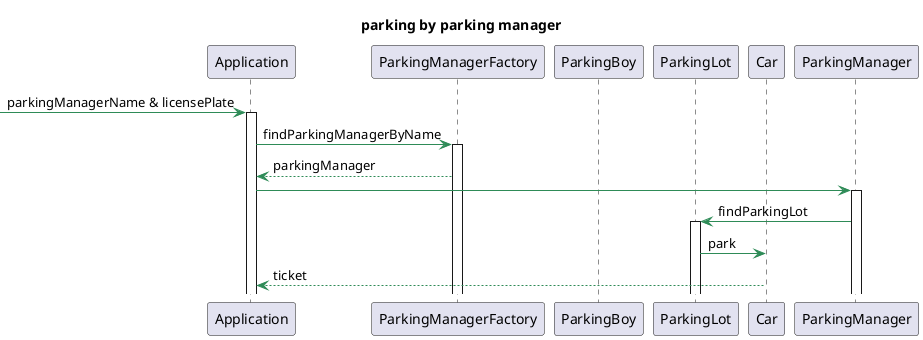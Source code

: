 @startuml parkinglot-sequence
skinparam Shadowing false
skinparam class {
    BackgroundColor PaleTurquoise
    ArrowColor SeaGreen
}

title: "parking by parking manager"

participant Application
participant ParkingManagerFactory
participant ParkingBoy
participant ParkingLot
participant Car

-> Application: parkingManagerName & licensePlate
activate Application

Application -> ParkingManagerFactory: findParkingManagerByName
activate ParkingManagerFactory

ParkingManagerFactory --> Application: parkingManager

Application -> ParkingManager:
activate ParkingManager

ParkingManager -> ParkingLot: findParkingLot
activate ParkingLot

ParkingLot -> Car: park
Car --> Application: ticket

@enduml
